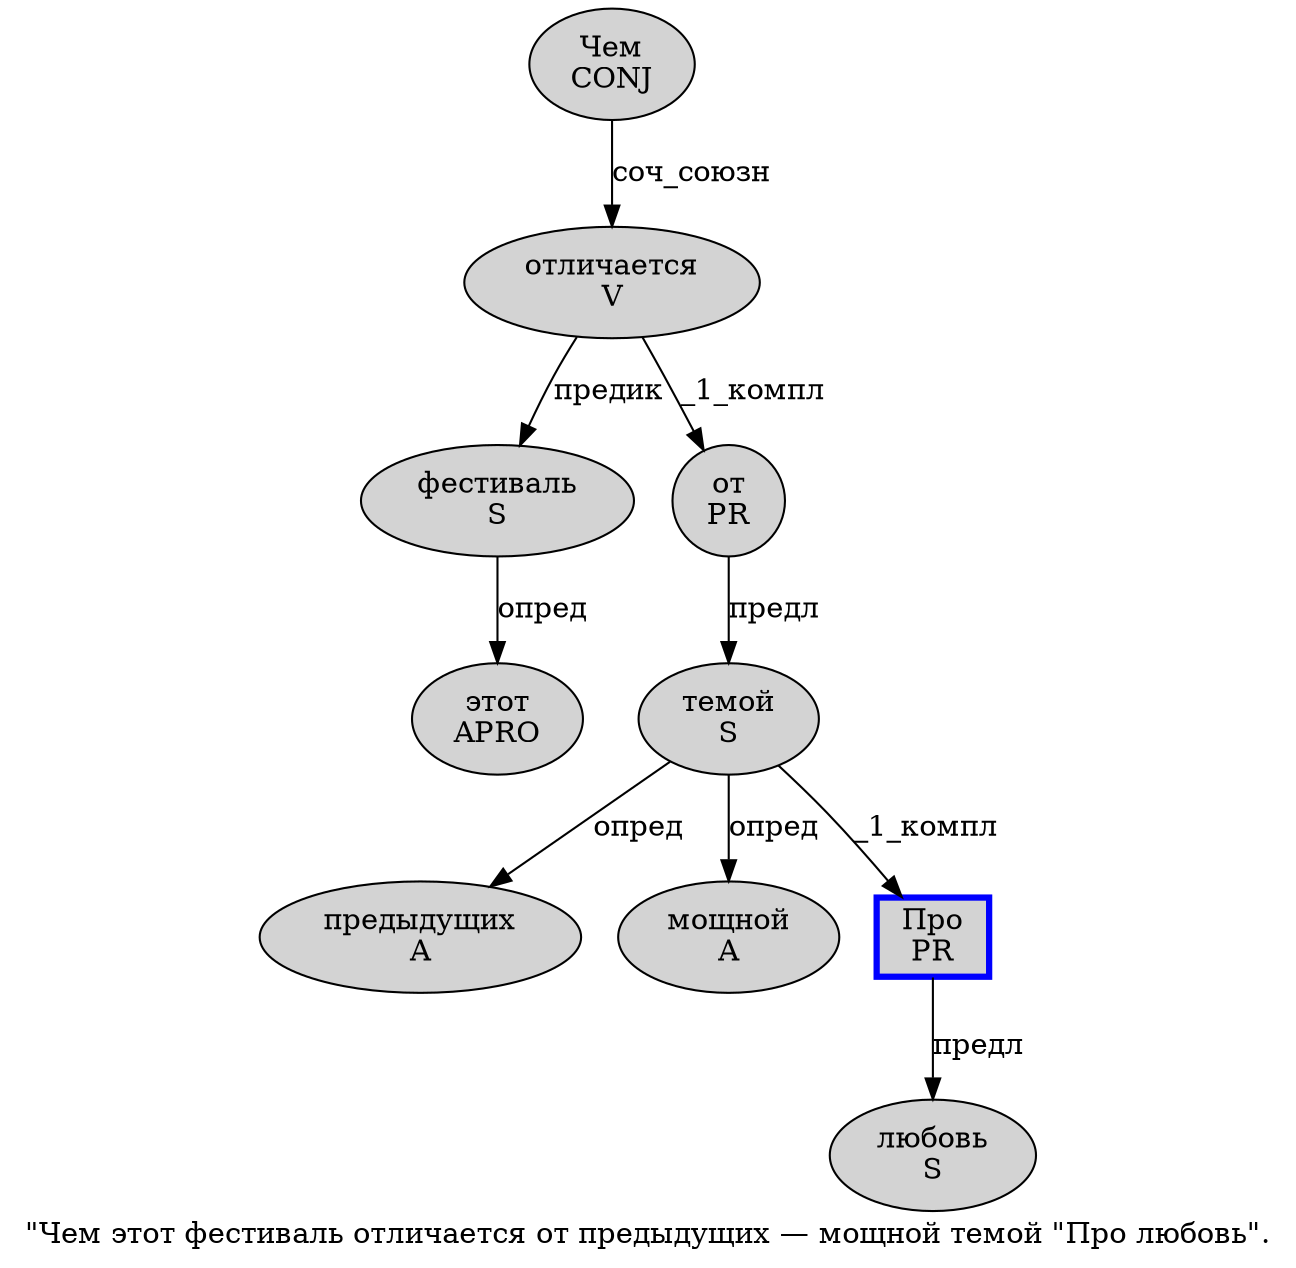 digraph SENTENCE_567 {
	graph [label="\"Чем этот фестиваль отличается от предыдущих — мощной темой \"Про любовь\"."]
	node [style=filled]
		1 [label="Чем
CONJ" color="" fillcolor=lightgray penwidth=1 shape=ellipse]
		2 [label="этот
APRO" color="" fillcolor=lightgray penwidth=1 shape=ellipse]
		3 [label="фестиваль
S" color="" fillcolor=lightgray penwidth=1 shape=ellipse]
		4 [label="отличается
V" color="" fillcolor=lightgray penwidth=1 shape=ellipse]
		5 [label="от
PR" color="" fillcolor=lightgray penwidth=1 shape=ellipse]
		6 [label="предыдущих
A" color="" fillcolor=lightgray penwidth=1 shape=ellipse]
		8 [label="мощной
A" color="" fillcolor=lightgray penwidth=1 shape=ellipse]
		9 [label="темой
S" color="" fillcolor=lightgray penwidth=1 shape=ellipse]
		11 [label="Про
PR" color=blue fillcolor=lightgray penwidth=3 shape=box]
		12 [label="любовь
S" color="" fillcolor=lightgray penwidth=1 shape=ellipse]
			3 -> 2 [label="опред"]
			9 -> 6 [label="опред"]
			9 -> 8 [label="опред"]
			9 -> 11 [label="_1_компл"]
			5 -> 9 [label="предл"]
			1 -> 4 [label="соч_союзн"]
			11 -> 12 [label="предл"]
			4 -> 3 [label="предик"]
			4 -> 5 [label="_1_компл"]
}